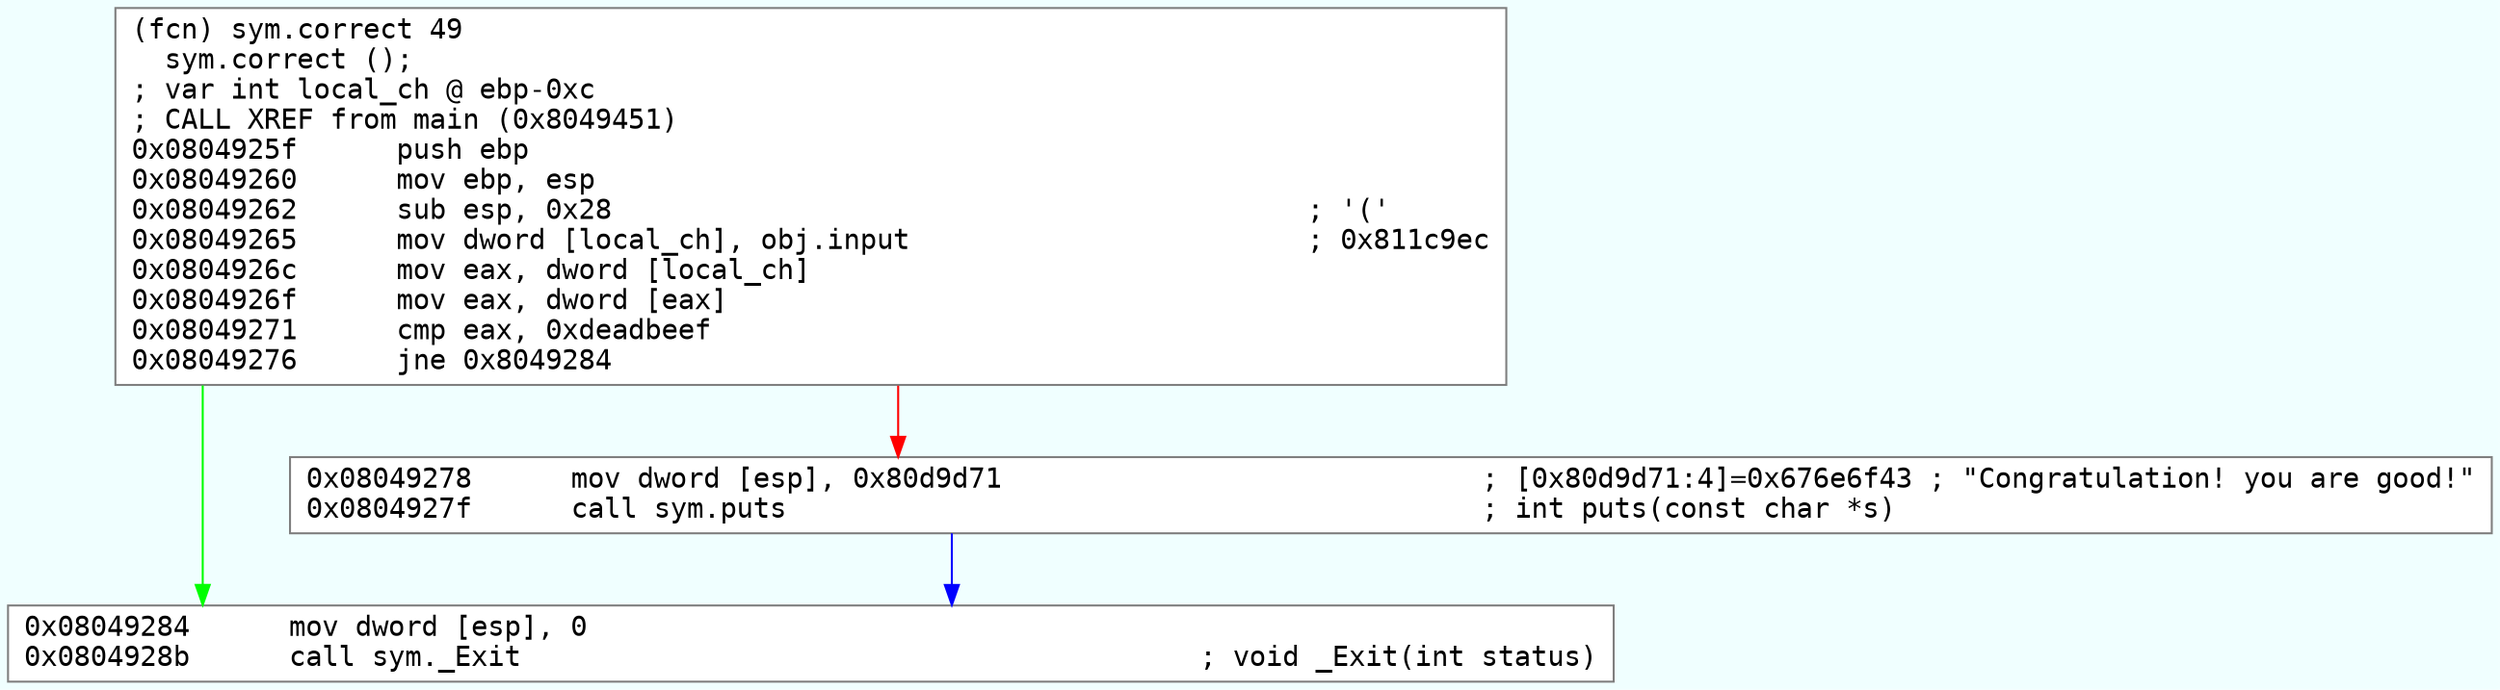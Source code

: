 digraph code {
	graph [bgcolor=azure fontsize=8 fontname="Courier" splines="ortho"];
	node [fillcolor=gray style=filled shape=box];
	edge [arrowhead="normal"];
	"0x0804925f" -> "0x08049284" [color="green"];
	"0x0804925f" -> "0x08049278" [color="red"];
	"0x0804925f" [URL="sym.correct/0x0804925f", fillcolor="white",color="#7f7f7f", fontname="Courier",label="(fcn) sym.correct 49\l  sym.correct ();\l; var int local_ch @ ebp-0xc\l; CALL XREF from main (0x8049451)\l0x0804925f      push ebp\l0x08049260      mov ebp, esp\l0x08049262      sub esp, 0x28                                          ; '('\l0x08049265      mov dword [local_ch], obj.input                        ; 0x811c9ec\l0x0804926c      mov eax, dword [local_ch]\l0x0804926f      mov eax, dword [eax]\l0x08049271      cmp eax, 0xdeadbeef\l0x08049276      jne 0x8049284\l"]
	"0x08049278" -> "0x08049284" [color="blue"];
	"0x08049278" [URL="sym.correct/0x08049278", fillcolor="white",color="#7f7f7f", fontname="Courier",label="0x08049278      mov dword [esp], 0x80d9d71                             ; [0x80d9d71:4]=0x676e6f43 ; \"Congratulation! you are good!\"\l0x0804927f      call sym.puts                                          ; int puts(const char *s)\l"]
	"0x08049284" [URL="sym.correct/0x08049284", fillcolor="white",color="#7f7f7f", fontname="Courier",label="0x08049284      mov dword [esp], 0\l0x0804928b      call sym._Exit                                         ; void _Exit(int status)\l"]
}

